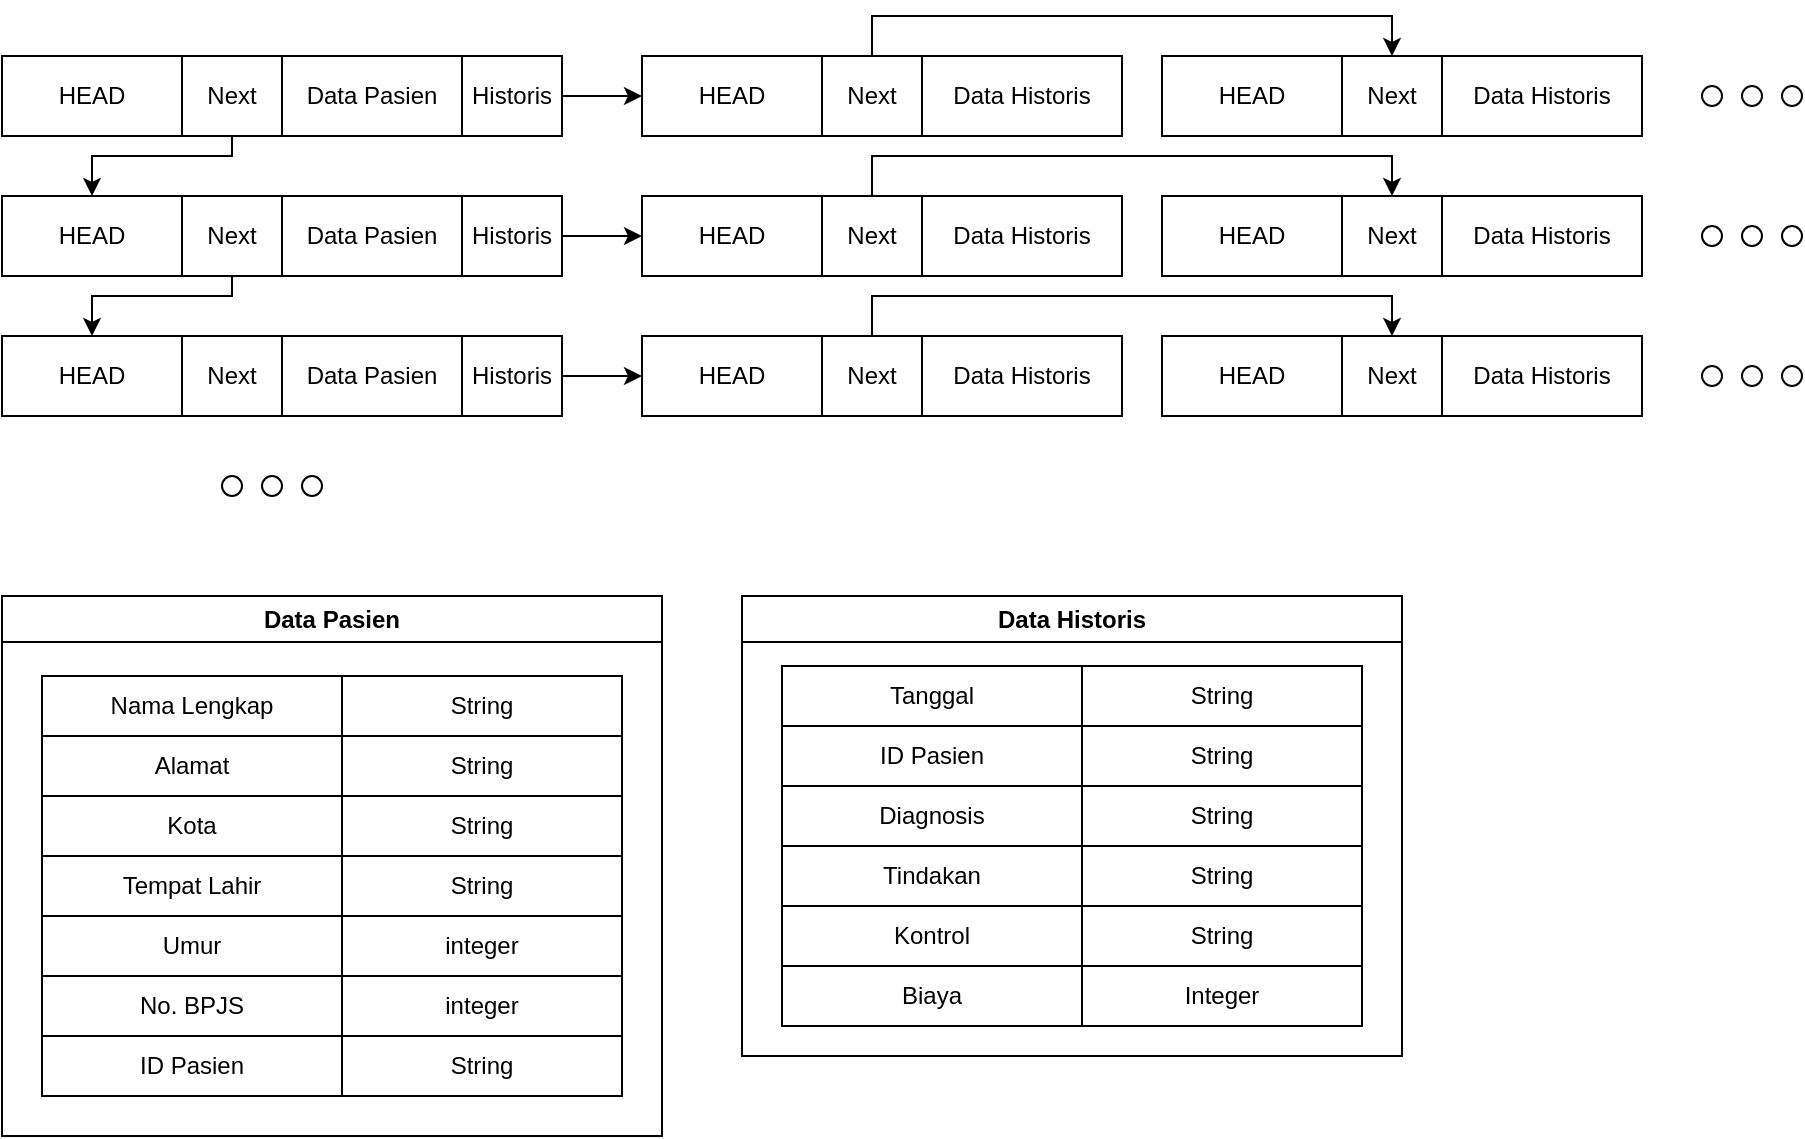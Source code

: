 <mxfile version="22.0.3" type="device">
  <diagram name="Main" id="Y9lFcMRQFk4qLK_AKXZN">
    <mxGraphModel dx="1290" dy="621" grid="1" gridSize="10" guides="1" tooltips="1" connect="1" arrows="1" fold="1" page="1" pageScale="1" pageWidth="1200" pageHeight="800" math="0" shadow="0">
      <root>
        <mxCell id="0" />
        <mxCell id="1" parent="0" />
        <mxCell id="8NBrtr07s3_u1FNiWEOJ-1" value="HEAD" style="rounded=0;whiteSpace=wrap;html=1;" parent="1" vertex="1">
          <mxGeometry x="80" y="80" width="90" height="40" as="geometry" />
        </mxCell>
        <mxCell id="8NBrtr07s3_u1FNiWEOJ-22" style="edgeStyle=orthogonalEdgeStyle;rounded=0;orthogonalLoop=1;jettySize=auto;html=1;exitX=0.5;exitY=1;exitDx=0;exitDy=0;entryX=0.5;entryY=0;entryDx=0;entryDy=0;" parent="1" source="8NBrtr07s3_u1FNiWEOJ-2" target="8NBrtr07s3_u1FNiWEOJ-8" edge="1">
          <mxGeometry relative="1" as="geometry">
            <Array as="points">
              <mxPoint x="195" y="130" />
              <mxPoint x="125" y="130" />
            </Array>
          </mxGeometry>
        </mxCell>
        <mxCell id="8NBrtr07s3_u1FNiWEOJ-2" value="" style="rounded=0;whiteSpace=wrap;html=1;" parent="1" vertex="1">
          <mxGeometry x="170" y="80" width="50" height="40" as="geometry" />
        </mxCell>
        <mxCell id="8NBrtr07s3_u1FNiWEOJ-3" value="" style="rounded=0;whiteSpace=wrap;html=1;" parent="1" vertex="1">
          <mxGeometry x="220" y="80" width="90" height="40" as="geometry" />
        </mxCell>
        <mxCell id="8NBrtr07s3_u1FNiWEOJ-4" value="Next" style="text;html=1;strokeColor=none;fillColor=none;align=center;verticalAlign=middle;whiteSpace=wrap;rounded=0;" parent="1" vertex="1">
          <mxGeometry x="170" y="85" width="50" height="30" as="geometry" />
        </mxCell>
        <mxCell id="8NBrtr07s3_u1FNiWEOJ-5" value="Data Pasien" style="text;html=1;strokeColor=none;fillColor=none;align=center;verticalAlign=middle;whiteSpace=wrap;rounded=0;" parent="1" vertex="1">
          <mxGeometry x="230" y="85" width="70" height="30" as="geometry" />
        </mxCell>
        <mxCell id="8NBrtr07s3_u1FNiWEOJ-6" value="" style="rounded=0;whiteSpace=wrap;html=1;" parent="1" vertex="1">
          <mxGeometry x="310" y="80" width="50" height="40" as="geometry" />
        </mxCell>
        <mxCell id="8NBrtr07s3_u1FNiWEOJ-31" style="edgeStyle=orthogonalEdgeStyle;rounded=0;orthogonalLoop=1;jettySize=auto;html=1;exitX=1;exitY=0.5;exitDx=0;exitDy=0;entryX=0;entryY=0.5;entryDx=0;entryDy=0;" parent="1" source="8NBrtr07s3_u1FNiWEOJ-7" target="8NBrtr07s3_u1FNiWEOJ-24" edge="1">
          <mxGeometry relative="1" as="geometry" />
        </mxCell>
        <mxCell id="8NBrtr07s3_u1FNiWEOJ-7" value="Historis" style="text;html=1;strokeColor=none;fillColor=none;align=center;verticalAlign=middle;whiteSpace=wrap;rounded=0;" parent="1" vertex="1">
          <mxGeometry x="310" y="85" width="50" height="30" as="geometry" />
        </mxCell>
        <mxCell id="8NBrtr07s3_u1FNiWEOJ-8" value="HEAD" style="rounded=0;whiteSpace=wrap;html=1;" parent="1" vertex="1">
          <mxGeometry x="80" y="150" width="90" height="40" as="geometry" />
        </mxCell>
        <mxCell id="8NBrtr07s3_u1FNiWEOJ-23" style="edgeStyle=orthogonalEdgeStyle;rounded=0;orthogonalLoop=1;jettySize=auto;html=1;exitX=0.5;exitY=1;exitDx=0;exitDy=0;entryX=0.5;entryY=0;entryDx=0;entryDy=0;" parent="1" source="8NBrtr07s3_u1FNiWEOJ-9" target="8NBrtr07s3_u1FNiWEOJ-15" edge="1">
          <mxGeometry relative="1" as="geometry">
            <Array as="points">
              <mxPoint x="195" y="200" />
              <mxPoint x="125" y="200" />
            </Array>
          </mxGeometry>
        </mxCell>
        <mxCell id="8NBrtr07s3_u1FNiWEOJ-9" value="" style="rounded=0;whiteSpace=wrap;html=1;" parent="1" vertex="1">
          <mxGeometry x="170" y="150" width="50" height="40" as="geometry" />
        </mxCell>
        <mxCell id="8NBrtr07s3_u1FNiWEOJ-10" value="" style="rounded=0;whiteSpace=wrap;html=1;" parent="1" vertex="1">
          <mxGeometry x="220" y="150" width="90" height="40" as="geometry" />
        </mxCell>
        <mxCell id="8NBrtr07s3_u1FNiWEOJ-11" value="Next" style="text;html=1;strokeColor=none;fillColor=none;align=center;verticalAlign=middle;whiteSpace=wrap;rounded=0;" parent="1" vertex="1">
          <mxGeometry x="170" y="155" width="50" height="30" as="geometry" />
        </mxCell>
        <mxCell id="8NBrtr07s3_u1FNiWEOJ-12" value="Data Pasien" style="text;html=1;strokeColor=none;fillColor=none;align=center;verticalAlign=middle;whiteSpace=wrap;rounded=0;" parent="1" vertex="1">
          <mxGeometry x="230" y="155" width="70" height="30" as="geometry" />
        </mxCell>
        <mxCell id="8NBrtr07s3_u1FNiWEOJ-13" value="" style="rounded=0;whiteSpace=wrap;html=1;" parent="1" vertex="1">
          <mxGeometry x="310" y="150" width="50" height="40" as="geometry" />
        </mxCell>
        <mxCell id="8NBrtr07s3_u1FNiWEOJ-42" style="edgeStyle=orthogonalEdgeStyle;rounded=0;orthogonalLoop=1;jettySize=auto;html=1;exitX=1;exitY=0.5;exitDx=0;exitDy=0;entryX=0;entryY=0.5;entryDx=0;entryDy=0;" parent="1" source="8NBrtr07s3_u1FNiWEOJ-14" target="8NBrtr07s3_u1FNiWEOJ-32" edge="1">
          <mxGeometry relative="1" as="geometry" />
        </mxCell>
        <mxCell id="8NBrtr07s3_u1FNiWEOJ-14" value="Historis" style="text;html=1;strokeColor=none;fillColor=none;align=center;verticalAlign=middle;whiteSpace=wrap;rounded=0;" parent="1" vertex="1">
          <mxGeometry x="310" y="155" width="50" height="30" as="geometry" />
        </mxCell>
        <mxCell id="8NBrtr07s3_u1FNiWEOJ-15" value="HEAD" style="rounded=0;whiteSpace=wrap;html=1;" parent="1" vertex="1">
          <mxGeometry x="80" y="220" width="90" height="40" as="geometry" />
        </mxCell>
        <mxCell id="8NBrtr07s3_u1FNiWEOJ-16" value="" style="rounded=0;whiteSpace=wrap;html=1;" parent="1" vertex="1">
          <mxGeometry x="170" y="220" width="50" height="40" as="geometry" />
        </mxCell>
        <mxCell id="8NBrtr07s3_u1FNiWEOJ-17" value="" style="rounded=0;whiteSpace=wrap;html=1;" parent="1" vertex="1">
          <mxGeometry x="220" y="220" width="90" height="40" as="geometry" />
        </mxCell>
        <mxCell id="8NBrtr07s3_u1FNiWEOJ-18" value="Next" style="text;html=1;strokeColor=none;fillColor=none;align=center;verticalAlign=middle;whiteSpace=wrap;rounded=0;" parent="1" vertex="1">
          <mxGeometry x="170" y="225" width="50" height="30" as="geometry" />
        </mxCell>
        <mxCell id="8NBrtr07s3_u1FNiWEOJ-19" value="Data Pasien" style="text;html=1;strokeColor=none;fillColor=none;align=center;verticalAlign=middle;whiteSpace=wrap;rounded=0;" parent="1" vertex="1">
          <mxGeometry x="230" y="225" width="70" height="30" as="geometry" />
        </mxCell>
        <mxCell id="8NBrtr07s3_u1FNiWEOJ-20" value="" style="rounded=0;whiteSpace=wrap;html=1;" parent="1" vertex="1">
          <mxGeometry x="310" y="220" width="50" height="40" as="geometry" />
        </mxCell>
        <mxCell id="8NBrtr07s3_u1FNiWEOJ-43" style="edgeStyle=orthogonalEdgeStyle;rounded=0;orthogonalLoop=1;jettySize=auto;html=1;exitX=1;exitY=0.5;exitDx=0;exitDy=0;entryX=0;entryY=0.5;entryDx=0;entryDy=0;" parent="1" source="8NBrtr07s3_u1FNiWEOJ-21" target="8NBrtr07s3_u1FNiWEOJ-37" edge="1">
          <mxGeometry relative="1" as="geometry" />
        </mxCell>
        <mxCell id="8NBrtr07s3_u1FNiWEOJ-21" value="Historis" style="text;html=1;strokeColor=none;fillColor=none;align=center;verticalAlign=middle;whiteSpace=wrap;rounded=0;" parent="1" vertex="1">
          <mxGeometry x="310" y="225" width="50" height="30" as="geometry" />
        </mxCell>
        <mxCell id="8NBrtr07s3_u1FNiWEOJ-24" value="HEAD" style="rounded=0;whiteSpace=wrap;html=1;" parent="1" vertex="1">
          <mxGeometry x="400" y="80" width="90" height="40" as="geometry" />
        </mxCell>
        <mxCell id="8NBrtr07s3_u1FNiWEOJ-49" style="edgeStyle=orthogonalEdgeStyle;rounded=0;orthogonalLoop=1;jettySize=auto;html=1;exitX=0.5;exitY=0;exitDx=0;exitDy=0;entryX=0.5;entryY=0;entryDx=0;entryDy=0;" parent="1" source="8NBrtr07s3_u1FNiWEOJ-25" target="8NBrtr07s3_u1FNiWEOJ-45" edge="1">
          <mxGeometry relative="1" as="geometry" />
        </mxCell>
        <mxCell id="8NBrtr07s3_u1FNiWEOJ-25" value="" style="rounded=0;whiteSpace=wrap;html=1;" parent="1" vertex="1">
          <mxGeometry x="490" y="80" width="50" height="40" as="geometry" />
        </mxCell>
        <mxCell id="8NBrtr07s3_u1FNiWEOJ-26" value="" style="rounded=0;whiteSpace=wrap;html=1;" parent="1" vertex="1">
          <mxGeometry x="540" y="80" width="100" height="40" as="geometry" />
        </mxCell>
        <mxCell id="8NBrtr07s3_u1FNiWEOJ-27" value="Next" style="text;html=1;strokeColor=none;fillColor=none;align=center;verticalAlign=middle;whiteSpace=wrap;rounded=0;" parent="1" vertex="1">
          <mxGeometry x="490" y="85" width="50" height="30" as="geometry" />
        </mxCell>
        <mxCell id="8NBrtr07s3_u1FNiWEOJ-28" value="Data Historis" style="text;html=1;strokeColor=none;fillColor=none;align=center;verticalAlign=middle;whiteSpace=wrap;rounded=0;" parent="1" vertex="1">
          <mxGeometry x="550" y="85" width="80" height="30" as="geometry" />
        </mxCell>
        <mxCell id="8NBrtr07s3_u1FNiWEOJ-32" value="HEAD" style="rounded=0;whiteSpace=wrap;html=1;" parent="1" vertex="1">
          <mxGeometry x="400" y="150" width="90" height="40" as="geometry" />
        </mxCell>
        <mxCell id="8NBrtr07s3_u1FNiWEOJ-55" style="edgeStyle=orthogonalEdgeStyle;rounded=0;orthogonalLoop=1;jettySize=auto;html=1;exitX=0.5;exitY=0;exitDx=0;exitDy=0;entryX=0.5;entryY=0;entryDx=0;entryDy=0;" parent="1" source="8NBrtr07s3_u1FNiWEOJ-33" target="8NBrtr07s3_u1FNiWEOJ-51" edge="1">
          <mxGeometry relative="1" as="geometry" />
        </mxCell>
        <mxCell id="8NBrtr07s3_u1FNiWEOJ-33" value="" style="rounded=0;whiteSpace=wrap;html=1;" parent="1" vertex="1">
          <mxGeometry x="490" y="150" width="50" height="40" as="geometry" />
        </mxCell>
        <mxCell id="8NBrtr07s3_u1FNiWEOJ-34" value="" style="rounded=0;whiteSpace=wrap;html=1;" parent="1" vertex="1">
          <mxGeometry x="540" y="150" width="100" height="40" as="geometry" />
        </mxCell>
        <mxCell id="8NBrtr07s3_u1FNiWEOJ-35" value="Next" style="text;html=1;strokeColor=none;fillColor=none;align=center;verticalAlign=middle;whiteSpace=wrap;rounded=0;" parent="1" vertex="1">
          <mxGeometry x="490" y="155" width="50" height="30" as="geometry" />
        </mxCell>
        <mxCell id="8NBrtr07s3_u1FNiWEOJ-36" value="Data Historis" style="text;html=1;strokeColor=none;fillColor=none;align=center;verticalAlign=middle;whiteSpace=wrap;rounded=0;" parent="1" vertex="1">
          <mxGeometry x="550" y="155" width="80" height="30" as="geometry" />
        </mxCell>
        <mxCell id="8NBrtr07s3_u1FNiWEOJ-37" value="HEAD" style="rounded=0;whiteSpace=wrap;html=1;" parent="1" vertex="1">
          <mxGeometry x="400" y="220" width="90" height="40" as="geometry" />
        </mxCell>
        <mxCell id="8NBrtr07s3_u1FNiWEOJ-61" style="edgeStyle=orthogonalEdgeStyle;rounded=0;orthogonalLoop=1;jettySize=auto;html=1;exitX=0.5;exitY=0;exitDx=0;exitDy=0;entryX=0.5;entryY=0;entryDx=0;entryDy=0;" parent="1" source="8NBrtr07s3_u1FNiWEOJ-38" target="8NBrtr07s3_u1FNiWEOJ-57" edge="1">
          <mxGeometry relative="1" as="geometry" />
        </mxCell>
        <mxCell id="8NBrtr07s3_u1FNiWEOJ-38" value="" style="rounded=0;whiteSpace=wrap;html=1;" parent="1" vertex="1">
          <mxGeometry x="490" y="220" width="50" height="40" as="geometry" />
        </mxCell>
        <mxCell id="8NBrtr07s3_u1FNiWEOJ-39" value="" style="rounded=0;whiteSpace=wrap;html=1;" parent="1" vertex="1">
          <mxGeometry x="540" y="220" width="100" height="40" as="geometry" />
        </mxCell>
        <mxCell id="8NBrtr07s3_u1FNiWEOJ-40" value="Next" style="text;html=1;strokeColor=none;fillColor=none;align=center;verticalAlign=middle;whiteSpace=wrap;rounded=0;" parent="1" vertex="1">
          <mxGeometry x="490" y="225" width="50" height="30" as="geometry" />
        </mxCell>
        <mxCell id="8NBrtr07s3_u1FNiWEOJ-41" value="Data Historis" style="text;html=1;strokeColor=none;fillColor=none;align=center;verticalAlign=middle;whiteSpace=wrap;rounded=0;" parent="1" vertex="1">
          <mxGeometry x="550" y="225" width="80" height="30" as="geometry" />
        </mxCell>
        <mxCell id="8NBrtr07s3_u1FNiWEOJ-44" value="HEAD" style="rounded=0;whiteSpace=wrap;html=1;" parent="1" vertex="1">
          <mxGeometry x="660" y="80" width="90" height="40" as="geometry" />
        </mxCell>
        <mxCell id="8NBrtr07s3_u1FNiWEOJ-45" value="" style="rounded=0;whiteSpace=wrap;html=1;" parent="1" vertex="1">
          <mxGeometry x="750" y="80" width="50" height="40" as="geometry" />
        </mxCell>
        <mxCell id="8NBrtr07s3_u1FNiWEOJ-46" value="" style="rounded=0;whiteSpace=wrap;html=1;" parent="1" vertex="1">
          <mxGeometry x="800" y="80" width="100" height="40" as="geometry" />
        </mxCell>
        <mxCell id="8NBrtr07s3_u1FNiWEOJ-47" value="Next" style="text;html=1;strokeColor=none;fillColor=none;align=center;verticalAlign=middle;whiteSpace=wrap;rounded=0;" parent="1" vertex="1">
          <mxGeometry x="750" y="85" width="50" height="30" as="geometry" />
        </mxCell>
        <mxCell id="8NBrtr07s3_u1FNiWEOJ-48" value="Data Historis" style="text;html=1;strokeColor=none;fillColor=none;align=center;verticalAlign=middle;whiteSpace=wrap;rounded=0;" parent="1" vertex="1">
          <mxGeometry x="810" y="85" width="80" height="30" as="geometry" />
        </mxCell>
        <mxCell id="8NBrtr07s3_u1FNiWEOJ-50" value="HEAD" style="rounded=0;whiteSpace=wrap;html=1;" parent="1" vertex="1">
          <mxGeometry x="660" y="150" width="90" height="40" as="geometry" />
        </mxCell>
        <mxCell id="8NBrtr07s3_u1FNiWEOJ-51" value="" style="rounded=0;whiteSpace=wrap;html=1;" parent="1" vertex="1">
          <mxGeometry x="750" y="150" width="50" height="40" as="geometry" />
        </mxCell>
        <mxCell id="8NBrtr07s3_u1FNiWEOJ-52" value="" style="rounded=0;whiteSpace=wrap;html=1;" parent="1" vertex="1">
          <mxGeometry x="800" y="150" width="100" height="40" as="geometry" />
        </mxCell>
        <mxCell id="8NBrtr07s3_u1FNiWEOJ-53" value="Next" style="text;html=1;strokeColor=none;fillColor=none;align=center;verticalAlign=middle;whiteSpace=wrap;rounded=0;" parent="1" vertex="1">
          <mxGeometry x="750" y="155" width="50" height="30" as="geometry" />
        </mxCell>
        <mxCell id="8NBrtr07s3_u1FNiWEOJ-54" value="Data Historis" style="text;html=1;strokeColor=none;fillColor=none;align=center;verticalAlign=middle;whiteSpace=wrap;rounded=0;" parent="1" vertex="1">
          <mxGeometry x="810" y="155" width="80" height="30" as="geometry" />
        </mxCell>
        <mxCell id="8NBrtr07s3_u1FNiWEOJ-56" value="HEAD" style="rounded=0;whiteSpace=wrap;html=1;" parent="1" vertex="1">
          <mxGeometry x="660" y="220" width="90" height="40" as="geometry" />
        </mxCell>
        <mxCell id="8NBrtr07s3_u1FNiWEOJ-57" value="" style="rounded=0;whiteSpace=wrap;html=1;" parent="1" vertex="1">
          <mxGeometry x="750" y="220" width="50" height="40" as="geometry" />
        </mxCell>
        <mxCell id="8NBrtr07s3_u1FNiWEOJ-58" value="" style="rounded=0;whiteSpace=wrap;html=1;" parent="1" vertex="1">
          <mxGeometry x="800" y="220" width="100" height="40" as="geometry" />
        </mxCell>
        <mxCell id="8NBrtr07s3_u1FNiWEOJ-59" value="Next" style="text;html=1;strokeColor=none;fillColor=none;align=center;verticalAlign=middle;whiteSpace=wrap;rounded=0;" parent="1" vertex="1">
          <mxGeometry x="750" y="225" width="50" height="30" as="geometry" />
        </mxCell>
        <mxCell id="8NBrtr07s3_u1FNiWEOJ-60" value="Data Historis" style="text;html=1;strokeColor=none;fillColor=none;align=center;verticalAlign=middle;whiteSpace=wrap;rounded=0;" parent="1" vertex="1">
          <mxGeometry x="810" y="225" width="80" height="30" as="geometry" />
        </mxCell>
        <mxCell id="8NBrtr07s3_u1FNiWEOJ-62" value="" style="ellipse;whiteSpace=wrap;html=1;" parent="1" vertex="1">
          <mxGeometry x="930" y="95" width="10" height="10" as="geometry" />
        </mxCell>
        <mxCell id="8NBrtr07s3_u1FNiWEOJ-65" value="" style="ellipse;whiteSpace=wrap;html=1;" parent="1" vertex="1">
          <mxGeometry x="950" y="95" width="10" height="10" as="geometry" />
        </mxCell>
        <mxCell id="8NBrtr07s3_u1FNiWEOJ-66" value="" style="ellipse;whiteSpace=wrap;html=1;" parent="1" vertex="1">
          <mxGeometry x="970" y="95" width="10" height="10" as="geometry" />
        </mxCell>
        <mxCell id="8NBrtr07s3_u1FNiWEOJ-68" value="" style="ellipse;whiteSpace=wrap;html=1;" parent="1" vertex="1">
          <mxGeometry x="930" y="165" width="10" height="10" as="geometry" />
        </mxCell>
        <mxCell id="8NBrtr07s3_u1FNiWEOJ-69" value="" style="ellipse;whiteSpace=wrap;html=1;" parent="1" vertex="1">
          <mxGeometry x="950" y="165" width="10" height="10" as="geometry" />
        </mxCell>
        <mxCell id="8NBrtr07s3_u1FNiWEOJ-70" value="" style="ellipse;whiteSpace=wrap;html=1;" parent="1" vertex="1">
          <mxGeometry x="970" y="165" width="10" height="10" as="geometry" />
        </mxCell>
        <mxCell id="8NBrtr07s3_u1FNiWEOJ-71" value="" style="ellipse;whiteSpace=wrap;html=1;" parent="1" vertex="1">
          <mxGeometry x="930" y="235" width="10" height="10" as="geometry" />
        </mxCell>
        <mxCell id="8NBrtr07s3_u1FNiWEOJ-72" value="" style="ellipse;whiteSpace=wrap;html=1;" parent="1" vertex="1">
          <mxGeometry x="950" y="235" width="10" height="10" as="geometry" />
        </mxCell>
        <mxCell id="8NBrtr07s3_u1FNiWEOJ-73" value="" style="ellipse;whiteSpace=wrap;html=1;" parent="1" vertex="1">
          <mxGeometry x="970" y="235" width="10" height="10" as="geometry" />
        </mxCell>
        <mxCell id="8NBrtr07s3_u1FNiWEOJ-74" value="" style="ellipse;whiteSpace=wrap;html=1;" parent="1" vertex="1">
          <mxGeometry x="190" y="290" width="10" height="10" as="geometry" />
        </mxCell>
        <mxCell id="8NBrtr07s3_u1FNiWEOJ-75" value="" style="ellipse;whiteSpace=wrap;html=1;" parent="1" vertex="1">
          <mxGeometry x="210" y="290" width="10" height="10" as="geometry" />
        </mxCell>
        <mxCell id="8NBrtr07s3_u1FNiWEOJ-76" value="" style="ellipse;whiteSpace=wrap;html=1;" parent="1" vertex="1">
          <mxGeometry x="230" y="290" width="10" height="10" as="geometry" />
        </mxCell>
        <mxCell id="w7JzYEgEpjWvQDLhbDi1-1" value="Data Pasien" style="swimlane;whiteSpace=wrap;html=1;" parent="1" vertex="1">
          <mxGeometry x="80" y="350" width="330" height="270" as="geometry">
            <mxRectangle x="80" y="350" width="110" height="30" as="alternateBounds" />
          </mxGeometry>
        </mxCell>
        <mxCell id="w7JzYEgEpjWvQDLhbDi1-2" value="Nama Lengkap" style="rounded=0;whiteSpace=wrap;html=1;" parent="w7JzYEgEpjWvQDLhbDi1-1" vertex="1">
          <mxGeometry x="20" y="40" width="150" height="30" as="geometry" />
        </mxCell>
        <mxCell id="w7JzYEgEpjWvQDLhbDi1-3" value="String" style="rounded=0;whiteSpace=wrap;html=1;" parent="w7JzYEgEpjWvQDLhbDi1-1" vertex="1">
          <mxGeometry x="170" y="40" width="140" height="30" as="geometry" />
        </mxCell>
        <mxCell id="w7JzYEgEpjWvQDLhbDi1-4" value="Alamat" style="rounded=0;whiteSpace=wrap;html=1;" parent="w7JzYEgEpjWvQDLhbDi1-1" vertex="1">
          <mxGeometry x="20" y="70" width="150" height="30" as="geometry" />
        </mxCell>
        <mxCell id="w7JzYEgEpjWvQDLhbDi1-5" value="String" style="rounded=0;whiteSpace=wrap;html=1;" parent="w7JzYEgEpjWvQDLhbDi1-1" vertex="1">
          <mxGeometry x="170" y="70" width="140" height="30" as="geometry" />
        </mxCell>
        <mxCell id="w7JzYEgEpjWvQDLhbDi1-6" value="Kota" style="rounded=0;whiteSpace=wrap;html=1;" parent="w7JzYEgEpjWvQDLhbDi1-1" vertex="1">
          <mxGeometry x="20" y="100" width="150" height="30" as="geometry" />
        </mxCell>
        <mxCell id="w7JzYEgEpjWvQDLhbDi1-7" value="String" style="rounded=0;whiteSpace=wrap;html=1;" parent="w7JzYEgEpjWvQDLhbDi1-1" vertex="1">
          <mxGeometry x="170" y="100" width="140" height="30" as="geometry" />
        </mxCell>
        <mxCell id="w7JzYEgEpjWvQDLhbDi1-8" value="Tempat Lahir" style="rounded=0;whiteSpace=wrap;html=1;" parent="w7JzYEgEpjWvQDLhbDi1-1" vertex="1">
          <mxGeometry x="20" y="130" width="150" height="30" as="geometry" />
        </mxCell>
        <mxCell id="w7JzYEgEpjWvQDLhbDi1-9" value="String" style="rounded=0;whiteSpace=wrap;html=1;" parent="w7JzYEgEpjWvQDLhbDi1-1" vertex="1">
          <mxGeometry x="170" y="130" width="140" height="30" as="geometry" />
        </mxCell>
        <mxCell id="w7JzYEgEpjWvQDLhbDi1-10" value="Umur" style="rounded=0;whiteSpace=wrap;html=1;" parent="w7JzYEgEpjWvQDLhbDi1-1" vertex="1">
          <mxGeometry x="20" y="160" width="150" height="30" as="geometry" />
        </mxCell>
        <mxCell id="w7JzYEgEpjWvQDLhbDi1-11" value="integer" style="rounded=0;whiteSpace=wrap;html=1;" parent="w7JzYEgEpjWvQDLhbDi1-1" vertex="1">
          <mxGeometry x="170" y="160" width="140" height="30" as="geometry" />
        </mxCell>
        <mxCell id="w7JzYEgEpjWvQDLhbDi1-12" value="No. BPJS" style="rounded=0;whiteSpace=wrap;html=1;" parent="w7JzYEgEpjWvQDLhbDi1-1" vertex="1">
          <mxGeometry x="20" y="190" width="150" height="30" as="geometry" />
        </mxCell>
        <mxCell id="w7JzYEgEpjWvQDLhbDi1-13" value="integer" style="rounded=0;whiteSpace=wrap;html=1;" parent="w7JzYEgEpjWvQDLhbDi1-1" vertex="1">
          <mxGeometry x="170" y="190" width="140" height="30" as="geometry" />
        </mxCell>
        <mxCell id="w7JzYEgEpjWvQDLhbDi1-14" value="ID Pasien" style="rounded=0;whiteSpace=wrap;html=1;" parent="w7JzYEgEpjWvQDLhbDi1-1" vertex="1">
          <mxGeometry x="20" y="220" width="150" height="30" as="geometry" />
        </mxCell>
        <mxCell id="w7JzYEgEpjWvQDLhbDi1-15" value="String" style="rounded=0;whiteSpace=wrap;html=1;" parent="w7JzYEgEpjWvQDLhbDi1-1" vertex="1">
          <mxGeometry x="170" y="220" width="140" height="30" as="geometry" />
        </mxCell>
        <mxCell id="UoBpsSphNmyEQgAWi0g2-13" value="Data Historis" style="swimlane;whiteSpace=wrap;html=1;" parent="1" vertex="1">
          <mxGeometry x="450" y="350" width="330" height="230" as="geometry" />
        </mxCell>
        <mxCell id="UoBpsSphNmyEQgAWi0g2-1" value="Tanggal" style="rounded=0;whiteSpace=wrap;html=1;" parent="UoBpsSphNmyEQgAWi0g2-13" vertex="1">
          <mxGeometry x="20" y="35" width="150" height="30" as="geometry" />
        </mxCell>
        <mxCell id="UoBpsSphNmyEQgAWi0g2-2" value="String" style="rounded=0;whiteSpace=wrap;html=1;" parent="UoBpsSphNmyEQgAWi0g2-13" vertex="1">
          <mxGeometry x="170" y="35" width="140" height="30" as="geometry" />
        </mxCell>
        <mxCell id="UoBpsSphNmyEQgAWi0g2-3" value="ID Pasien" style="rounded=0;whiteSpace=wrap;html=1;" parent="UoBpsSphNmyEQgAWi0g2-13" vertex="1">
          <mxGeometry x="20" y="65" width="150" height="30" as="geometry" />
        </mxCell>
        <mxCell id="UoBpsSphNmyEQgAWi0g2-4" value="String" style="rounded=0;whiteSpace=wrap;html=1;" parent="UoBpsSphNmyEQgAWi0g2-13" vertex="1">
          <mxGeometry x="170" y="65" width="140" height="30" as="geometry" />
        </mxCell>
        <mxCell id="UoBpsSphNmyEQgAWi0g2-5" value="Diagnosis" style="rounded=0;whiteSpace=wrap;html=1;" parent="UoBpsSphNmyEQgAWi0g2-13" vertex="1">
          <mxGeometry x="20" y="95" width="150" height="30" as="geometry" />
        </mxCell>
        <mxCell id="UoBpsSphNmyEQgAWi0g2-6" value="String" style="rounded=0;whiteSpace=wrap;html=1;" parent="UoBpsSphNmyEQgAWi0g2-13" vertex="1">
          <mxGeometry x="170" y="95" width="140" height="30" as="geometry" />
        </mxCell>
        <mxCell id="UoBpsSphNmyEQgAWi0g2-7" value="Tindakan" style="rounded=0;whiteSpace=wrap;html=1;" parent="UoBpsSphNmyEQgAWi0g2-13" vertex="1">
          <mxGeometry x="20" y="125" width="150" height="30" as="geometry" />
        </mxCell>
        <mxCell id="UoBpsSphNmyEQgAWi0g2-8" value="String" style="rounded=0;whiteSpace=wrap;html=1;" parent="UoBpsSphNmyEQgAWi0g2-13" vertex="1">
          <mxGeometry x="170" y="125" width="140" height="30" as="geometry" />
        </mxCell>
        <mxCell id="UoBpsSphNmyEQgAWi0g2-9" value="Kontrol" style="rounded=0;whiteSpace=wrap;html=1;" parent="UoBpsSphNmyEQgAWi0g2-13" vertex="1">
          <mxGeometry x="20" y="155" width="150" height="30" as="geometry" />
        </mxCell>
        <mxCell id="UoBpsSphNmyEQgAWi0g2-10" value="String" style="rounded=0;whiteSpace=wrap;html=1;" parent="UoBpsSphNmyEQgAWi0g2-13" vertex="1">
          <mxGeometry x="170" y="155" width="140" height="30" as="geometry" />
        </mxCell>
        <mxCell id="UoBpsSphNmyEQgAWi0g2-11" value="Biaya" style="rounded=0;whiteSpace=wrap;html=1;" parent="UoBpsSphNmyEQgAWi0g2-13" vertex="1">
          <mxGeometry x="20" y="185" width="150" height="30" as="geometry" />
        </mxCell>
        <mxCell id="UoBpsSphNmyEQgAWi0g2-12" value="Integer" style="rounded=0;whiteSpace=wrap;html=1;" parent="UoBpsSphNmyEQgAWi0g2-13" vertex="1">
          <mxGeometry x="170" y="185" width="140" height="30" as="geometry" />
        </mxCell>
      </root>
    </mxGraphModel>
  </diagram>
</mxfile>
